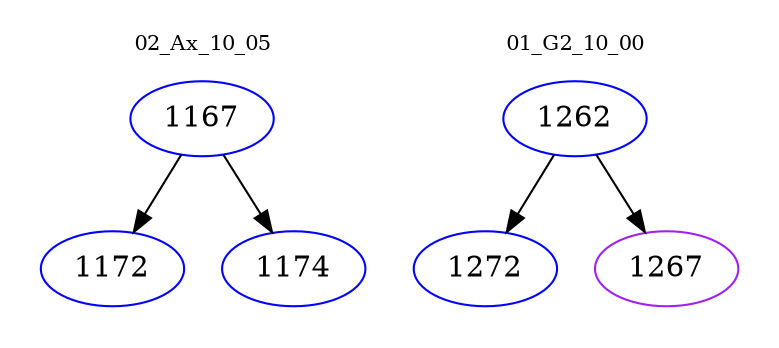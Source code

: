 digraph{
subgraph cluster_0 {
color = white
label = "02_Ax_10_05";
fontsize=10;
T0_1167 [label="1167", color="blue"]
T0_1167 -> T0_1172 [color="black"]
T0_1172 [label="1172", color="blue"]
T0_1167 -> T0_1174 [color="black"]
T0_1174 [label="1174", color="blue"]
}
subgraph cluster_1 {
color = white
label = "01_G2_10_00";
fontsize=10;
T1_1262 [label="1262", color="blue"]
T1_1262 -> T1_1272 [color="black"]
T1_1272 [label="1272", color="blue"]
T1_1262 -> T1_1267 [color="black"]
T1_1267 [label="1267", color="purple"]
}
}
